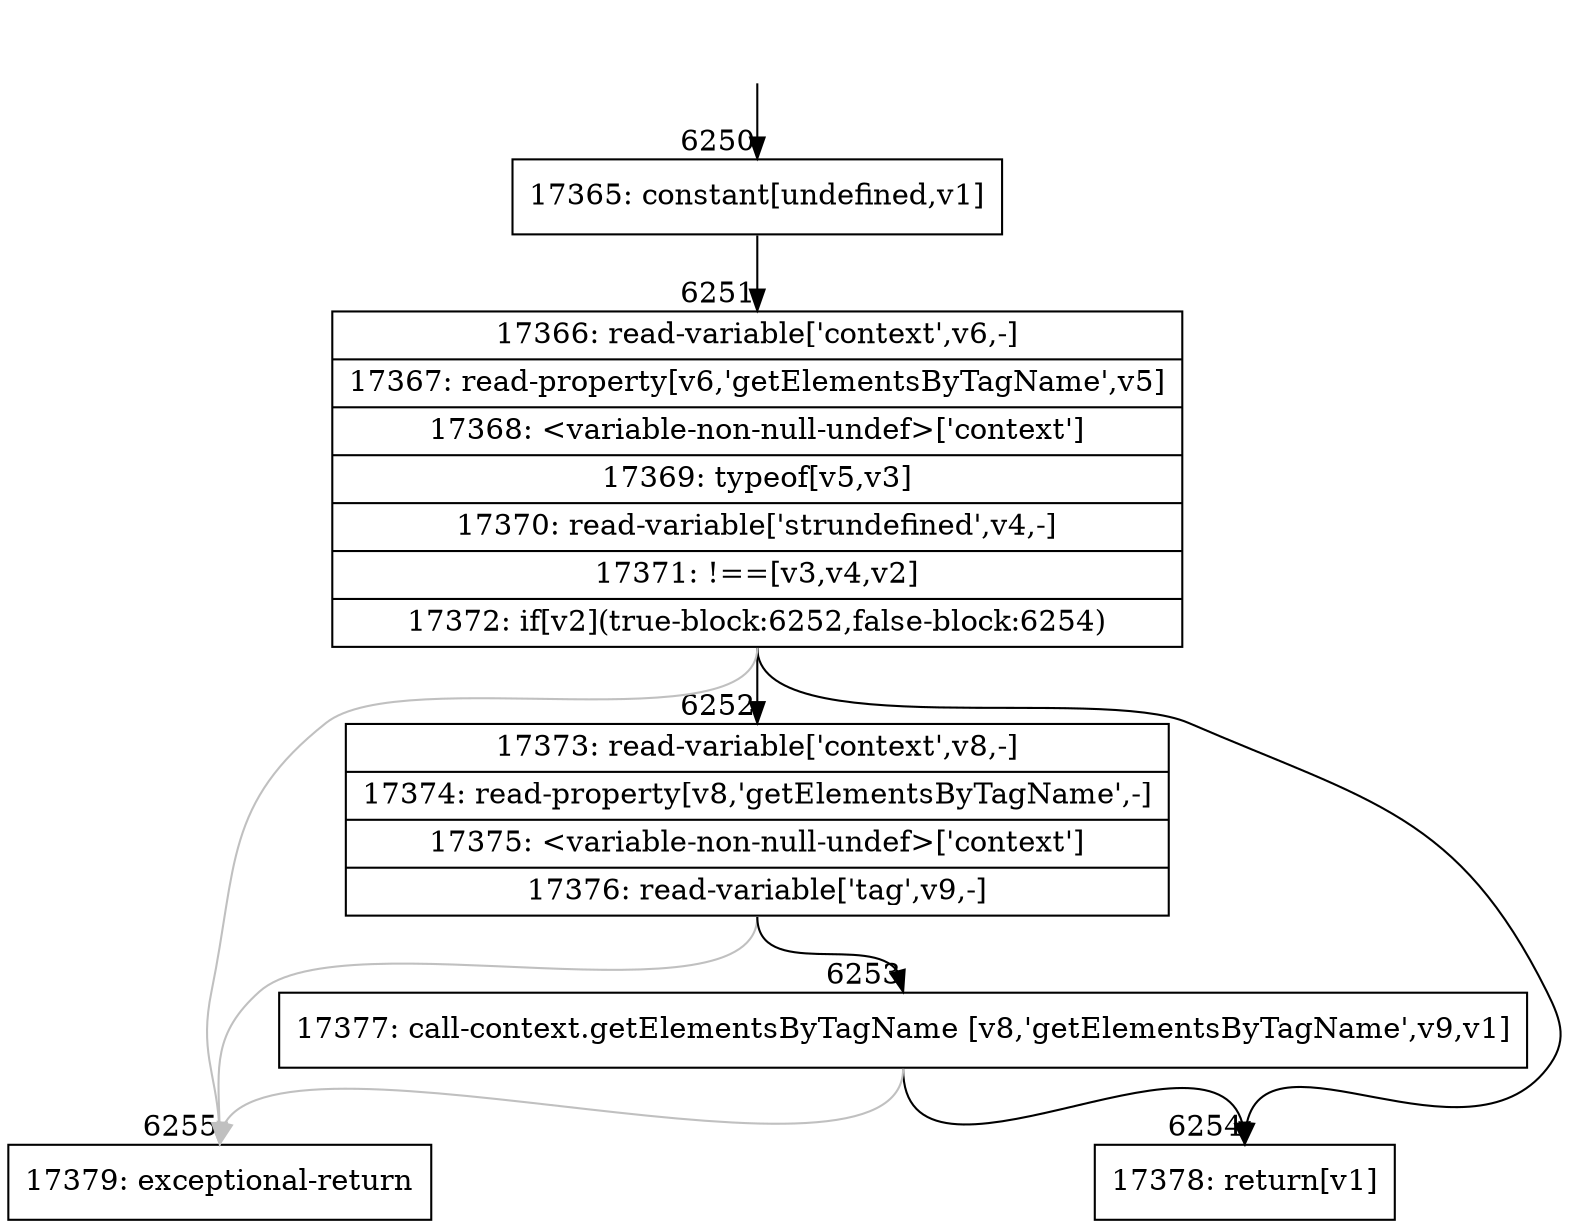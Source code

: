 digraph {
rankdir="TD"
BB_entry498[shape=none,label=""];
BB_entry498 -> BB6250 [tailport=s, headport=n, headlabel="    6250"]
BB6250 [shape=record label="{17365: constant[undefined,v1]}" ] 
BB6250 -> BB6251 [tailport=s, headport=n, headlabel="      6251"]
BB6251 [shape=record label="{17366: read-variable['context',v6,-]|17367: read-property[v6,'getElementsByTagName',v5]|17368: \<variable-non-null-undef\>['context']|17369: typeof[v5,v3]|17370: read-variable['strundefined',v4,-]|17371: !==[v3,v4,v2]|17372: if[v2](true-block:6252,false-block:6254)}" ] 
BB6251 -> BB6252 [tailport=s, headport=n, headlabel="      6252"]
BB6251 -> BB6254 [tailport=s, headport=n, headlabel="      6254"]
BB6251 -> BB6255 [tailport=s, headport=n, color=gray, headlabel="      6255"]
BB6252 [shape=record label="{17373: read-variable['context',v8,-]|17374: read-property[v8,'getElementsByTagName',-]|17375: \<variable-non-null-undef\>['context']|17376: read-variable['tag',v9,-]}" ] 
BB6252 -> BB6253 [tailport=s, headport=n, headlabel="      6253"]
BB6252 -> BB6255 [tailport=s, headport=n, color=gray]
BB6253 [shape=record label="{17377: call-context.getElementsByTagName [v8,'getElementsByTagName',v9,v1]}" ] 
BB6253 -> BB6254 [tailport=s, headport=n]
BB6253 -> BB6255 [tailport=s, headport=n, color=gray]
BB6254 [shape=record label="{17378: return[v1]}" ] 
BB6255 [shape=record label="{17379: exceptional-return}" ] 
//#$~ 4967
}
